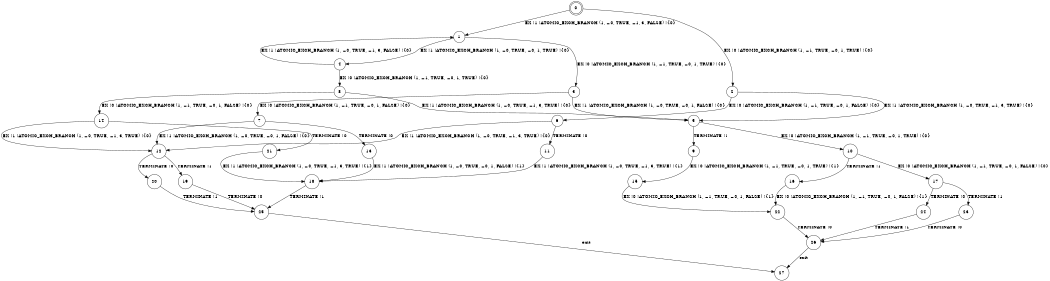 digraph BCG {
size = "7, 10.5";
center = TRUE;
node [shape = circle];
0 [peripheries = 2];
0 -> 1 [label = "EX !1 !ATOMIC_EXCH_BRANCH (1, +0, TRUE, +1, 3, FALSE) !{0}"];
0 -> 2 [label = "EX !0 !ATOMIC_EXCH_BRANCH (1, +1, TRUE, +0, 1, TRUE) !{0}"];
1 -> 3 [label = "EX !0 !ATOMIC_EXCH_BRANCH (1, +1, TRUE, +0, 1, TRUE) !{0}"];
1 -> 4 [label = "EX !1 !ATOMIC_EXCH_BRANCH (1, +0, TRUE, +0, 1, TRUE) !{0}"];
2 -> 5 [label = "EX !1 !ATOMIC_EXCH_BRANCH (1, +0, TRUE, +1, 3, TRUE) !{0}"];
2 -> 6 [label = "EX !0 !ATOMIC_EXCH_BRANCH (1, +1, TRUE, +0, 1, FALSE) !{0}"];
3 -> 5 [label = "EX !1 !ATOMIC_EXCH_BRANCH (1, +0, TRUE, +0, 1, FALSE) !{0}"];
3 -> 7 [label = "EX !0 !ATOMIC_EXCH_BRANCH (1, +1, TRUE, +0, 1, FALSE) !{0}"];
4 -> 8 [label = "EX !0 !ATOMIC_EXCH_BRANCH (1, +1, TRUE, +0, 1, TRUE) !{0}"];
4 -> 1 [label = "EX !1 !ATOMIC_EXCH_BRANCH (1, +0, TRUE, +1, 3, FALSE) !{0}"];
5 -> 9 [label = "TERMINATE !1"];
5 -> 10 [label = "EX !0 !ATOMIC_EXCH_BRANCH (1, +1, TRUE, +0, 1, TRUE) !{0}"];
6 -> 11 [label = "TERMINATE !0"];
6 -> 12 [label = "EX !1 !ATOMIC_EXCH_BRANCH (1, +0, TRUE, +1, 3, TRUE) !{0}"];
7 -> 13 [label = "TERMINATE !0"];
7 -> 12 [label = "EX !1 !ATOMIC_EXCH_BRANCH (1, +0, TRUE, +0, 1, FALSE) !{0}"];
8 -> 5 [label = "EX !1 !ATOMIC_EXCH_BRANCH (1, +0, TRUE, +1, 3, TRUE) !{0}"];
8 -> 14 [label = "EX !0 !ATOMIC_EXCH_BRANCH (1, +1, TRUE, +0, 1, FALSE) !{0}"];
9 -> 15 [label = "EX !0 !ATOMIC_EXCH_BRANCH (1, +1, TRUE, +0, 1, TRUE) !{1}"];
10 -> 16 [label = "TERMINATE !1"];
10 -> 17 [label = "EX !0 !ATOMIC_EXCH_BRANCH (1, +1, TRUE, +0, 1, FALSE) !{0}"];
11 -> 18 [label = "EX !1 !ATOMIC_EXCH_BRANCH (1, +0, TRUE, +1, 3, TRUE) !{1}"];
12 -> 19 [label = "TERMINATE !1"];
12 -> 20 [label = "TERMINATE !0"];
13 -> 18 [label = "EX !1 !ATOMIC_EXCH_BRANCH (1, +0, TRUE, +0, 1, FALSE) !{1}"];
14 -> 21 [label = "TERMINATE !0"];
14 -> 12 [label = "EX !1 !ATOMIC_EXCH_BRANCH (1, +0, TRUE, +1, 3, TRUE) !{0}"];
15 -> 22 [label = "EX !0 !ATOMIC_EXCH_BRANCH (1, +1, TRUE, +0, 1, FALSE) !{1}"];
16 -> 22 [label = "EX !0 !ATOMIC_EXCH_BRANCH (1, +1, TRUE, +0, 1, FALSE) !{1}"];
17 -> 23 [label = "TERMINATE !1"];
17 -> 24 [label = "TERMINATE !0"];
18 -> 25 [label = "TERMINATE !1"];
19 -> 25 [label = "TERMINATE !0"];
20 -> 25 [label = "TERMINATE !1"];
21 -> 18 [label = "EX !1 !ATOMIC_EXCH_BRANCH (1, +0, TRUE, +1, 3, TRUE) !{1}"];
22 -> 26 [label = "TERMINATE !0"];
23 -> 26 [label = "TERMINATE !0"];
24 -> 26 [label = "TERMINATE !1"];
25 -> 27 [label = "exit"];
26 -> 27 [label = "exit"];
}
